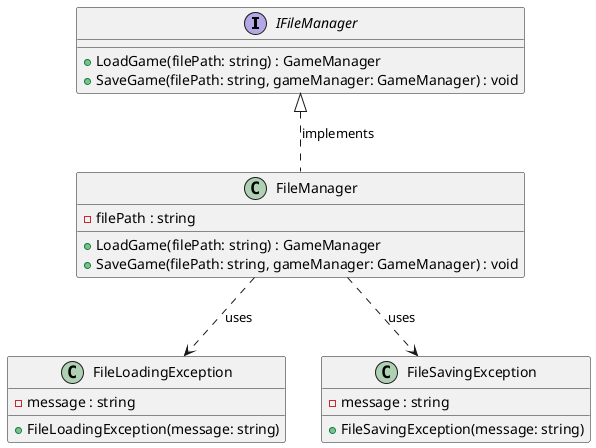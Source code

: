@startuml Persistence

interface IFileManager {
    + LoadGame(filePath: string) : GameManager
    + SaveGame(filePath: string, gameManager: GameManager) : void
}

class FileManager {
    - filePath : string
    + LoadGame(filePath: string) : GameManager
    + SaveGame(filePath: string, gameManager: GameManager) : void
}

class FileLoadingException {
    - message : string
    + FileLoadingException(message: string)
}

class FileSavingException {
    - message : string
    + FileSavingException(message: string)
}

' relationships 
IFileManager <|.. FileManager : implements
FileManager ..> FileLoadingException : uses
FileManager ..> FileSavingException : uses

@enduml